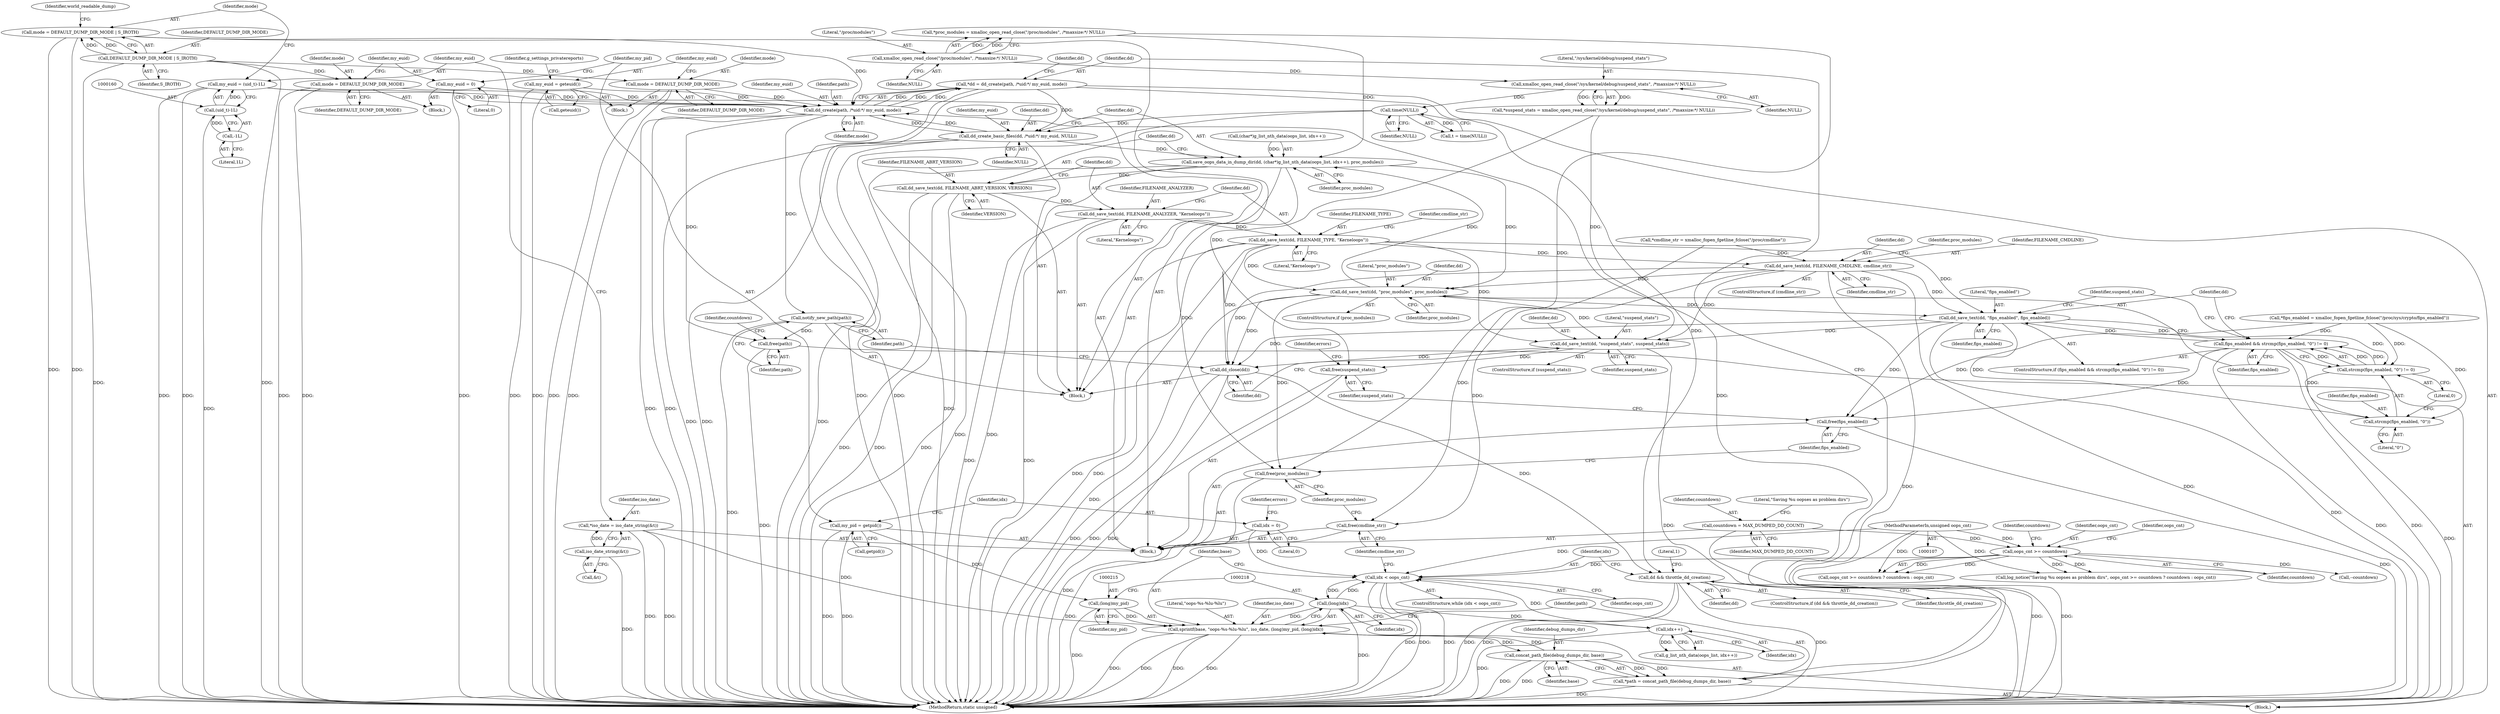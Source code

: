 digraph "0_abrt_8939398b82006ba1fec4ed491339fc075f43fc7c_4@API" {
"1000227" [label="(Call,*dd = dd_create(path, /*uid:*/ my_euid, mode))"];
"1000229" [label="(Call,dd_create(path, /*uid:*/ my_euid, mode))"];
"1000221" [label="(Call,*path = concat_path_file(debug_dumps_dir, base))"];
"1000223" [label="(Call,concat_path_file(debug_dumps_dir, base))"];
"1000210" [label="(Call,sprintf(base, \"oops-%s-%lu-%lu\", iso_date, (long)my_pid, (long)idx))"];
"1000151" [label="(Call,*iso_date = iso_date_string(&t))"];
"1000153" [label="(Call,iso_date_string(&t))"];
"1000214" [label="(Call,(long)my_pid)"];
"1000193" [label="(Call,my_pid = getpid())"];
"1000217" [label="(Call,(long)idx)"];
"1000205" [label="(Call,idx < oops_cnt)"];
"1000246" [label="(Call,idx++)"];
"1000197" [label="(Call,idx = 0)"];
"1000109" [label="(MethodParameterIn,unsigned oops_cnt)"];
"1000118" [label="(Call,oops_cnt >= countdown)"];
"1000112" [label="(Call,countdown = MAX_DUMPED_DD_COUNT)"];
"1000189" [label="(Call,my_euid = 0)"];
"1000236" [label="(Call,dd_create_basic_files(dd, /*uid:*/ my_euid, NULL))"];
"1000227" [label="(Call,*dd = dd_create(path, /*uid:*/ my_euid, mode))"];
"1000148" [label="(Call,time(NULL))"];
"1000142" [label="(Call,xmalloc_open_read_close(\"/sys/kernel/debug/suspend_stats\", /*maxsize:*/ NULL))"];
"1000136" [label="(Call,xmalloc_open_read_close(\"/proc/modules\", /*maxsize:*/ NULL))"];
"1000157" [label="(Call,my_euid = (uid_t)-1L)"];
"1000159" [label="(Call,(uid_t)-1L)"];
"1000161" [label="(Call,-1L)"];
"1000176" [label="(Call,my_euid = geteuid())"];
"1000186" [label="(Call,mode = DEFAULT_DUMP_DIR_MODE)"];
"1000166" [label="(Call,DEFAULT_DUMP_DIR_MODE | S_IROTH)"];
"1000173" [label="(Call,mode = DEFAULT_DUMP_DIR_MODE)"];
"1000164" [label="(Call,mode = DEFAULT_DUMP_DIR_MODE | S_IROTH)"];
"1000307" [label="(Call,dd && throttle_dd_creation)"];
"1000293" [label="(Call,notify_new_path(path))"];
"1000298" [label="(Call,free(path))"];
"1000240" [label="(Call,save_oops_data_in_dump_dir(dd, (char*)g_list_nth_data(oops_list, idx++), proc_modules))"];
"1000249" [label="(Call,dd_save_text(dd, FILENAME_ABRT_VERSION, VERSION))"];
"1000253" [label="(Call,dd_save_text(dd, FILENAME_ANALYZER, \"Kerneloops\"))"];
"1000257" [label="(Call,dd_save_text(dd, FILENAME_TYPE, \"Kerneloops\"))"];
"1000263" [label="(Call,dd_save_text(dd, FILENAME_CMDLINE, cmdline_str))"];
"1000269" [label="(Call,dd_save_text(dd, \"proc_modules\", proc_modules))"];
"1000281" [label="(Call,dd_save_text(dd, \"fips_enabled\", fips_enabled))"];
"1000274" [label="(Call,fips_enabled && strcmp(fips_enabled, \"0\") != 0)"];
"1000276" [label="(Call,strcmp(fips_enabled, \"0\") != 0)"];
"1000277" [label="(Call,strcmp(fips_enabled, \"0\"))"];
"1000316" [label="(Call,free(fips_enabled))"];
"1000287" [label="(Call,dd_save_text(dd, \"suspend_stats\", suspend_stats))"];
"1000291" [label="(Call,dd_close(dd))"];
"1000318" [label="(Call,free(suspend_stats))"];
"1000314" [label="(Call,free(proc_modules))"];
"1000312" [label="(Call,free(cmdline_str))"];
"1000177" [label="(Identifier,my_euid)"];
"1000241" [label="(Identifier,dd)"];
"1000112" [label="(Call,countdown = MAX_DUMPED_DD_COUNT)"];
"1000231" [label="(Identifier,my_euid)"];
"1000254" [label="(Identifier,dd)"];
"1000269" [label="(Call,dd_save_text(dd, \"proc_modules\", proc_modules))"];
"1000229" [label="(Call,dd_create(path, /*uid:*/ my_euid, mode))"];
"1000114" [label="(Identifier,MAX_DUMPED_DD_COUNT)"];
"1000321" [label="(Identifier,errors)"];
"1000222" [label="(Identifier,path)"];
"1000284" [label="(Identifier,fips_enabled)"];
"1000152" [label="(Identifier,iso_date)"];
"1000322" [label="(MethodReturn,static unsigned)"];
"1000314" [label="(Call,free(proc_modules))"];
"1000256" [label="(Literal,\"Kerneloops\")"];
"1000118" [label="(Call,oops_cnt >= countdown)"];
"1000266" [label="(Identifier,cmdline_str)"];
"1000207" [label="(Identifier,oops_cnt)"];
"1000249" [label="(Call,dd_save_text(dd, FILENAME_ABRT_VERSION, VERSION))"];
"1000262" [label="(Identifier,cmdline_str)"];
"1000225" [label="(Identifier,base)"];
"1000283" [label="(Literal,\"fips_enabled\")"];
"1000210" [label="(Call,sprintf(base, \"oops-%s-%lu-%lu\", iso_date, (long)my_pid, (long)idx))"];
"1000171" [label="(Identifier,world_readable_dump)"];
"1000178" [label="(Call,geteuid())"];
"1000278" [label="(Identifier,fips_enabled)"];
"1000199" [label="(Literal,0)"];
"1000246" [label="(Call,idx++)"];
"1000212" [label="(Literal,\"oops-%s-%lu-%lu\")"];
"1000137" [label="(Literal,\"/proc/modules\")"];
"1000149" [label="(Identifier,NULL)"];
"1000129" [label="(Call,*fips_enabled = xmalloc_fopen_fgetline_fclose(\"/proc/sys/crypto/fips_enabled\"))"];
"1000289" [label="(Literal,\"suspend_stats\")"];
"1000188" [label="(Identifier,DEFAULT_DUMP_DIR_MODE)"];
"1000157" [label="(Call,my_euid = (uid_t)-1L)"];
"1000228" [label="(Identifier,dd)"];
"1000134" [label="(Call,*proc_modules = xmalloc_open_read_close(\"/proc/modules\", /*maxsize:*/ NULL))"];
"1000161" [label="(Call,-1L)"];
"1000309" [label="(Identifier,throttle_dd_creation)"];
"1000259" [label="(Identifier,FILENAME_TYPE)"];
"1000234" [label="(Identifier,dd)"];
"1000317" [label="(Identifier,fips_enabled)"];
"1000120" [label="(Identifier,countdown)"];
"1000124" [label="(Call,*cmdline_str = xmalloc_fopen_fgetline_fclose(\"/proc/cmdline\"))"];
"1000319" [label="(Identifier,suspend_stats)"];
"1000257" [label="(Call,dd_save_text(dd, FILENAME_TYPE, \"Kerneloops\"))"];
"1000271" [label="(Literal,\"proc_modules\")"];
"1000316" [label="(Call,free(fips_enabled))"];
"1000311" [label="(Literal,1)"];
"1000146" [label="(Call,t = time(NULL))"];
"1000292" [label="(Identifier,dd)"];
"1000219" [label="(Identifier,idx)"];
"1000275" [label="(Identifier,fips_enabled)"];
"1000176" [label="(Call,my_euid = geteuid())"];
"1000242" [label="(Call,(char*)g_list_nth_data(oops_list, idx++))"];
"1000230" [label="(Identifier,path)"];
"1000280" [label="(Literal,0)"];
"1000195" [label="(Call,getpid())"];
"1000116" [label="(Literal,\"Saving %u oopses as problem dirs\")"];
"1000227" [label="(Call,*dd = dd_create(path, /*uid:*/ my_euid, mode))"];
"1000180" [label="(Identifier,g_settings_privatereports)"];
"1000144" [label="(Identifier,NULL)"];
"1000303" [label="(Identifier,countdown)"];
"1000173" [label="(Call,mode = DEFAULT_DUMP_DIR_MODE)"];
"1000205" [label="(Call,idx < oops_cnt)"];
"1000313" [label="(Identifier,cmdline_str)"];
"1000287" [label="(Call,dd_save_text(dd, \"suspend_stats\", suspend_stats))"];
"1000244" [label="(Call,g_list_nth_data(oops_list, idx++))"];
"1000264" [label="(Identifier,dd)"];
"1000190" [label="(Identifier,my_euid)"];
"1000261" [label="(ControlStructure,if (cmdline_str))"];
"1000138" [label="(Identifier,NULL)"];
"1000162" [label="(Literal,1L)"];
"1000202" [label="(Identifier,errors)"];
"1000302" [label="(Call,--countdown)"];
"1000143" [label="(Literal,\"/sys/kernel/debug/suspend_stats\")"];
"1000308" [label="(Identifier,dd)"];
"1000216" [label="(Identifier,my_pid)"];
"1000285" [label="(ControlStructure,if (suspend_stats))"];
"1000247" [label="(Identifier,idx)"];
"1000291" [label="(Call,dd_close(dd))"];
"1000238" [label="(Identifier,my_euid)"];
"1000175" [label="(Identifier,DEFAULT_DUMP_DIR_MODE)"];
"1000277" [label="(Call,strcmp(fips_enabled, \"0\"))"];
"1000117" [label="(Call,oops_cnt >= countdown ? countdown : oops_cnt)"];
"1000250" [label="(Identifier,dd)"];
"1000172" [label="(Block,)"];
"1000268" [label="(Identifier,proc_modules)"];
"1000191" [label="(Literal,0)"];
"1000140" [label="(Call,*suspend_stats = xmalloc_open_read_close(\"/sys/kernel/debug/suspend_stats\", /*maxsize:*/ NULL))"];
"1000260" [label="(Literal,\"Kerneloops\")"];
"1000273" [label="(ControlStructure,if (fips_enabled && strcmp(fips_enabled, \"0\") != 0))"];
"1000288" [label="(Identifier,dd)"];
"1000122" [label="(Identifier,oops_cnt)"];
"1000232" [label="(Identifier,mode)"];
"1000174" [label="(Identifier,mode)"];
"1000251" [label="(Identifier,FILENAME_ABRT_VERSION)"];
"1000307" [label="(Call,dd && throttle_dd_creation)"];
"1000318" [label="(Call,free(suspend_stats))"];
"1000148" [label="(Call,time(NULL))"];
"1000270" [label="(Identifier,dd)"];
"1000213" [label="(Identifier,iso_date)"];
"1000158" [label="(Identifier,my_euid)"];
"1000198" [label="(Identifier,idx)"];
"1000208" [label="(Block,)"];
"1000154" [label="(Call,&t)"];
"1000186" [label="(Call,mode = DEFAULT_DUMP_DIR_MODE)"];
"1000109" [label="(MethodParameterIn,unsigned oops_cnt)"];
"1000315" [label="(Identifier,proc_modules)"];
"1000110" [label="(Block,)"];
"1000193" [label="(Call,my_pid = getpid())"];
"1000306" [label="(ControlStructure,if (dd && throttle_dd_creation))"];
"1000267" [label="(ControlStructure,if (proc_modules))"];
"1000167" [label="(Identifier,DEFAULT_DUMP_DIR_MODE)"];
"1000153" [label="(Call,iso_date_string(&t))"];
"1000217" [label="(Call,(long)idx)"];
"1000121" [label="(Identifier,countdown)"];
"1000265" [label="(Identifier,FILENAME_CMDLINE)"];
"1000204" [label="(ControlStructure,while (idx < oops_cnt))"];
"1000189" [label="(Call,my_euid = 0)"];
"1000168" [label="(Identifier,S_IROTH)"];
"1000298" [label="(Call,free(path))"];
"1000272" [label="(Identifier,proc_modules)"];
"1000258" [label="(Identifier,dd)"];
"1000290" [label="(Identifier,suspend_stats)"];
"1000165" [label="(Identifier,mode)"];
"1000197" [label="(Call,idx = 0)"];
"1000281" [label="(Call,dd_save_text(dd, \"fips_enabled\", fips_enabled))"];
"1000164" [label="(Call,mode = DEFAULT_DUMP_DIR_MODE | S_IROTH)"];
"1000276" [label="(Call,strcmp(fips_enabled, \"0\") != 0)"];
"1000299" [label="(Identifier,path)"];
"1000223" [label="(Call,concat_path_file(debug_dumps_dir, base))"];
"1000237" [label="(Identifier,dd)"];
"1000113" [label="(Identifier,countdown)"];
"1000235" [label="(Block,)"];
"1000263" [label="(Call,dd_save_text(dd, FILENAME_CMDLINE, cmdline_str))"];
"1000194" [label="(Identifier,my_pid)"];
"1000274" [label="(Call,fips_enabled && strcmp(fips_enabled, \"0\") != 0)"];
"1000214" [label="(Call,(long)my_pid)"];
"1000293" [label="(Call,notify_new_path(path))"];
"1000166" [label="(Call,DEFAULT_DUMP_DIR_MODE | S_IROTH)"];
"1000206" [label="(Identifier,idx)"];
"1000187" [label="(Identifier,mode)"];
"1000248" [label="(Identifier,proc_modules)"];
"1000286" [label="(Identifier,suspend_stats)"];
"1000252" [label="(Identifier,VERSION)"];
"1000279" [label="(Literal,\"0\")"];
"1000224" [label="(Identifier,debug_dumps_dir)"];
"1000221" [label="(Call,*path = concat_path_file(debug_dumps_dir, base))"];
"1000294" [label="(Identifier,path)"];
"1000151" [label="(Call,*iso_date = iso_date_string(&t))"];
"1000181" [label="(Block,)"];
"1000136" [label="(Call,xmalloc_open_read_close(\"/proc/modules\", /*maxsize:*/ NULL))"];
"1000253" [label="(Call,dd_save_text(dd, FILENAME_ANALYZER, \"Kerneloops\"))"];
"1000236" [label="(Call,dd_create_basic_files(dd, /*uid:*/ my_euid, NULL))"];
"1000115" [label="(Call,log_notice(\"Saving %u oopses as problem dirs\", oops_cnt >= countdown ? countdown : oops_cnt))"];
"1000240" [label="(Call,save_oops_data_in_dump_dir(dd, (char*)g_list_nth_data(oops_list, idx++), proc_modules))"];
"1000312" [label="(Call,free(cmdline_str))"];
"1000142" [label="(Call,xmalloc_open_read_close(\"/sys/kernel/debug/suspend_stats\", /*maxsize:*/ NULL))"];
"1000282" [label="(Identifier,dd)"];
"1000159" [label="(Call,(uid_t)-1L)"];
"1000255" [label="(Identifier,FILENAME_ANALYZER)"];
"1000119" [label="(Identifier,oops_cnt)"];
"1000211" [label="(Identifier,base)"];
"1000239" [label="(Identifier,NULL)"];
"1000227" -> "1000208"  [label="AST: "];
"1000227" -> "1000229"  [label="CFG: "];
"1000228" -> "1000227"  [label="AST: "];
"1000229" -> "1000227"  [label="AST: "];
"1000234" -> "1000227"  [label="CFG: "];
"1000227" -> "1000322"  [label="DDG: "];
"1000227" -> "1000322"  [label="DDG: "];
"1000229" -> "1000227"  [label="DDG: "];
"1000229" -> "1000227"  [label="DDG: "];
"1000229" -> "1000227"  [label="DDG: "];
"1000227" -> "1000236"  [label="DDG: "];
"1000227" -> "1000307"  [label="DDG: "];
"1000229" -> "1000232"  [label="CFG: "];
"1000230" -> "1000229"  [label="AST: "];
"1000231" -> "1000229"  [label="AST: "];
"1000232" -> "1000229"  [label="AST: "];
"1000229" -> "1000322"  [label="DDG: "];
"1000229" -> "1000322"  [label="DDG: "];
"1000221" -> "1000229"  [label="DDG: "];
"1000189" -> "1000229"  [label="DDG: "];
"1000236" -> "1000229"  [label="DDG: "];
"1000157" -> "1000229"  [label="DDG: "];
"1000176" -> "1000229"  [label="DDG: "];
"1000186" -> "1000229"  [label="DDG: "];
"1000173" -> "1000229"  [label="DDG: "];
"1000164" -> "1000229"  [label="DDG: "];
"1000229" -> "1000236"  [label="DDG: "];
"1000229" -> "1000293"  [label="DDG: "];
"1000229" -> "1000298"  [label="DDG: "];
"1000221" -> "1000208"  [label="AST: "];
"1000221" -> "1000223"  [label="CFG: "];
"1000222" -> "1000221"  [label="AST: "];
"1000223" -> "1000221"  [label="AST: "];
"1000228" -> "1000221"  [label="CFG: "];
"1000221" -> "1000322"  [label="DDG: "];
"1000223" -> "1000221"  [label="DDG: "];
"1000223" -> "1000221"  [label="DDG: "];
"1000223" -> "1000225"  [label="CFG: "];
"1000224" -> "1000223"  [label="AST: "];
"1000225" -> "1000223"  [label="AST: "];
"1000223" -> "1000322"  [label="DDG: "];
"1000223" -> "1000322"  [label="DDG: "];
"1000223" -> "1000210"  [label="DDG: "];
"1000210" -> "1000223"  [label="DDG: "];
"1000210" -> "1000208"  [label="AST: "];
"1000210" -> "1000217"  [label="CFG: "];
"1000211" -> "1000210"  [label="AST: "];
"1000212" -> "1000210"  [label="AST: "];
"1000213" -> "1000210"  [label="AST: "];
"1000214" -> "1000210"  [label="AST: "];
"1000217" -> "1000210"  [label="AST: "];
"1000222" -> "1000210"  [label="CFG: "];
"1000210" -> "1000322"  [label="DDG: "];
"1000210" -> "1000322"  [label="DDG: "];
"1000210" -> "1000322"  [label="DDG: "];
"1000210" -> "1000322"  [label="DDG: "];
"1000151" -> "1000210"  [label="DDG: "];
"1000214" -> "1000210"  [label="DDG: "];
"1000217" -> "1000210"  [label="DDG: "];
"1000151" -> "1000110"  [label="AST: "];
"1000151" -> "1000153"  [label="CFG: "];
"1000152" -> "1000151"  [label="AST: "];
"1000153" -> "1000151"  [label="AST: "];
"1000158" -> "1000151"  [label="CFG: "];
"1000151" -> "1000322"  [label="DDG: "];
"1000151" -> "1000322"  [label="DDG: "];
"1000153" -> "1000151"  [label="DDG: "];
"1000153" -> "1000154"  [label="CFG: "];
"1000154" -> "1000153"  [label="AST: "];
"1000153" -> "1000322"  [label="DDG: "];
"1000214" -> "1000216"  [label="CFG: "];
"1000215" -> "1000214"  [label="AST: "];
"1000216" -> "1000214"  [label="AST: "];
"1000218" -> "1000214"  [label="CFG: "];
"1000214" -> "1000322"  [label="DDG: "];
"1000193" -> "1000214"  [label="DDG: "];
"1000193" -> "1000110"  [label="AST: "];
"1000193" -> "1000195"  [label="CFG: "];
"1000194" -> "1000193"  [label="AST: "];
"1000195" -> "1000193"  [label="AST: "];
"1000198" -> "1000193"  [label="CFG: "];
"1000193" -> "1000322"  [label="DDG: "];
"1000193" -> "1000322"  [label="DDG: "];
"1000217" -> "1000219"  [label="CFG: "];
"1000218" -> "1000217"  [label="AST: "];
"1000219" -> "1000217"  [label="AST: "];
"1000217" -> "1000322"  [label="DDG: "];
"1000217" -> "1000205"  [label="DDG: "];
"1000205" -> "1000217"  [label="DDG: "];
"1000217" -> "1000246"  [label="DDG: "];
"1000205" -> "1000204"  [label="AST: "];
"1000205" -> "1000207"  [label="CFG: "];
"1000206" -> "1000205"  [label="AST: "];
"1000207" -> "1000205"  [label="AST: "];
"1000211" -> "1000205"  [label="CFG: "];
"1000313" -> "1000205"  [label="CFG: "];
"1000205" -> "1000322"  [label="DDG: "];
"1000205" -> "1000322"  [label="DDG: "];
"1000205" -> "1000322"  [label="DDG: "];
"1000246" -> "1000205"  [label="DDG: "];
"1000197" -> "1000205"  [label="DDG: "];
"1000109" -> "1000205"  [label="DDG: "];
"1000118" -> "1000205"  [label="DDG: "];
"1000246" -> "1000244"  [label="AST: "];
"1000246" -> "1000247"  [label="CFG: "];
"1000247" -> "1000246"  [label="AST: "];
"1000244" -> "1000246"  [label="CFG: "];
"1000246" -> "1000322"  [label="DDG: "];
"1000246" -> "1000244"  [label="DDG: "];
"1000197" -> "1000110"  [label="AST: "];
"1000197" -> "1000199"  [label="CFG: "];
"1000198" -> "1000197"  [label="AST: "];
"1000199" -> "1000197"  [label="AST: "];
"1000202" -> "1000197"  [label="CFG: "];
"1000109" -> "1000107"  [label="AST: "];
"1000109" -> "1000322"  [label="DDG: "];
"1000109" -> "1000115"  [label="DDG: "];
"1000109" -> "1000118"  [label="DDG: "];
"1000109" -> "1000117"  [label="DDG: "];
"1000118" -> "1000117"  [label="AST: "];
"1000118" -> "1000120"  [label="CFG: "];
"1000119" -> "1000118"  [label="AST: "];
"1000120" -> "1000118"  [label="AST: "];
"1000121" -> "1000118"  [label="CFG: "];
"1000122" -> "1000118"  [label="CFG: "];
"1000118" -> "1000115"  [label="DDG: "];
"1000118" -> "1000115"  [label="DDG: "];
"1000112" -> "1000118"  [label="DDG: "];
"1000118" -> "1000117"  [label="DDG: "];
"1000118" -> "1000117"  [label="DDG: "];
"1000118" -> "1000302"  [label="DDG: "];
"1000112" -> "1000110"  [label="AST: "];
"1000112" -> "1000114"  [label="CFG: "];
"1000113" -> "1000112"  [label="AST: "];
"1000114" -> "1000112"  [label="AST: "];
"1000116" -> "1000112"  [label="CFG: "];
"1000112" -> "1000322"  [label="DDG: "];
"1000189" -> "1000181"  [label="AST: "];
"1000189" -> "1000191"  [label="CFG: "];
"1000190" -> "1000189"  [label="AST: "];
"1000191" -> "1000189"  [label="AST: "];
"1000194" -> "1000189"  [label="CFG: "];
"1000189" -> "1000322"  [label="DDG: "];
"1000236" -> "1000235"  [label="AST: "];
"1000236" -> "1000239"  [label="CFG: "];
"1000237" -> "1000236"  [label="AST: "];
"1000238" -> "1000236"  [label="AST: "];
"1000239" -> "1000236"  [label="AST: "];
"1000241" -> "1000236"  [label="CFG: "];
"1000236" -> "1000322"  [label="DDG: "];
"1000236" -> "1000322"  [label="DDG: "];
"1000236" -> "1000322"  [label="DDG: "];
"1000148" -> "1000236"  [label="DDG: "];
"1000236" -> "1000240"  [label="DDG: "];
"1000148" -> "1000146"  [label="AST: "];
"1000148" -> "1000149"  [label="CFG: "];
"1000149" -> "1000148"  [label="AST: "];
"1000146" -> "1000148"  [label="CFG: "];
"1000148" -> "1000322"  [label="DDG: "];
"1000148" -> "1000146"  [label="DDG: "];
"1000142" -> "1000148"  [label="DDG: "];
"1000142" -> "1000140"  [label="AST: "];
"1000142" -> "1000144"  [label="CFG: "];
"1000143" -> "1000142"  [label="AST: "];
"1000144" -> "1000142"  [label="AST: "];
"1000140" -> "1000142"  [label="CFG: "];
"1000142" -> "1000140"  [label="DDG: "];
"1000142" -> "1000140"  [label="DDG: "];
"1000136" -> "1000142"  [label="DDG: "];
"1000136" -> "1000134"  [label="AST: "];
"1000136" -> "1000138"  [label="CFG: "];
"1000137" -> "1000136"  [label="AST: "];
"1000138" -> "1000136"  [label="AST: "];
"1000134" -> "1000136"  [label="CFG: "];
"1000136" -> "1000134"  [label="DDG: "];
"1000136" -> "1000134"  [label="DDG: "];
"1000157" -> "1000110"  [label="AST: "];
"1000157" -> "1000159"  [label="CFG: "];
"1000158" -> "1000157"  [label="AST: "];
"1000159" -> "1000157"  [label="AST: "];
"1000165" -> "1000157"  [label="CFG: "];
"1000157" -> "1000322"  [label="DDG: "];
"1000157" -> "1000322"  [label="DDG: "];
"1000159" -> "1000157"  [label="DDG: "];
"1000159" -> "1000161"  [label="CFG: "];
"1000160" -> "1000159"  [label="AST: "];
"1000161" -> "1000159"  [label="AST: "];
"1000159" -> "1000322"  [label="DDG: "];
"1000161" -> "1000159"  [label="DDG: "];
"1000161" -> "1000162"  [label="CFG: "];
"1000162" -> "1000161"  [label="AST: "];
"1000176" -> "1000172"  [label="AST: "];
"1000176" -> "1000178"  [label="CFG: "];
"1000177" -> "1000176"  [label="AST: "];
"1000178" -> "1000176"  [label="AST: "];
"1000180" -> "1000176"  [label="CFG: "];
"1000176" -> "1000322"  [label="DDG: "];
"1000176" -> "1000322"  [label="DDG: "];
"1000186" -> "1000181"  [label="AST: "];
"1000186" -> "1000188"  [label="CFG: "];
"1000187" -> "1000186"  [label="AST: "];
"1000188" -> "1000186"  [label="AST: "];
"1000190" -> "1000186"  [label="CFG: "];
"1000186" -> "1000322"  [label="DDG: "];
"1000186" -> "1000322"  [label="DDG: "];
"1000166" -> "1000186"  [label="DDG: "];
"1000166" -> "1000164"  [label="AST: "];
"1000166" -> "1000168"  [label="CFG: "];
"1000167" -> "1000166"  [label="AST: "];
"1000168" -> "1000166"  [label="AST: "];
"1000164" -> "1000166"  [label="CFG: "];
"1000166" -> "1000322"  [label="DDG: "];
"1000166" -> "1000322"  [label="DDG: "];
"1000166" -> "1000164"  [label="DDG: "];
"1000166" -> "1000164"  [label="DDG: "];
"1000166" -> "1000173"  [label="DDG: "];
"1000173" -> "1000172"  [label="AST: "];
"1000173" -> "1000175"  [label="CFG: "];
"1000174" -> "1000173"  [label="AST: "];
"1000175" -> "1000173"  [label="AST: "];
"1000177" -> "1000173"  [label="CFG: "];
"1000173" -> "1000322"  [label="DDG: "];
"1000173" -> "1000322"  [label="DDG: "];
"1000164" -> "1000110"  [label="AST: "];
"1000165" -> "1000164"  [label="AST: "];
"1000171" -> "1000164"  [label="CFG: "];
"1000164" -> "1000322"  [label="DDG: "];
"1000164" -> "1000322"  [label="DDG: "];
"1000307" -> "1000306"  [label="AST: "];
"1000307" -> "1000308"  [label="CFG: "];
"1000307" -> "1000309"  [label="CFG: "];
"1000308" -> "1000307"  [label="AST: "];
"1000309" -> "1000307"  [label="AST: "];
"1000206" -> "1000307"  [label="CFG: "];
"1000311" -> "1000307"  [label="CFG: "];
"1000307" -> "1000322"  [label="DDG: "];
"1000307" -> "1000322"  [label="DDG: "];
"1000307" -> "1000322"  [label="DDG: "];
"1000291" -> "1000307"  [label="DDG: "];
"1000293" -> "1000235"  [label="AST: "];
"1000293" -> "1000294"  [label="CFG: "];
"1000294" -> "1000293"  [label="AST: "];
"1000299" -> "1000293"  [label="CFG: "];
"1000293" -> "1000322"  [label="DDG: "];
"1000293" -> "1000298"  [label="DDG: "];
"1000298" -> "1000208"  [label="AST: "];
"1000298" -> "1000299"  [label="CFG: "];
"1000299" -> "1000298"  [label="AST: "];
"1000303" -> "1000298"  [label="CFG: "];
"1000298" -> "1000322"  [label="DDG: "];
"1000240" -> "1000235"  [label="AST: "];
"1000240" -> "1000248"  [label="CFG: "];
"1000241" -> "1000240"  [label="AST: "];
"1000242" -> "1000240"  [label="AST: "];
"1000248" -> "1000240"  [label="AST: "];
"1000250" -> "1000240"  [label="CFG: "];
"1000240" -> "1000322"  [label="DDG: "];
"1000240" -> "1000322"  [label="DDG: "];
"1000242" -> "1000240"  [label="DDG: "];
"1000134" -> "1000240"  [label="DDG: "];
"1000269" -> "1000240"  [label="DDG: "];
"1000240" -> "1000249"  [label="DDG: "];
"1000240" -> "1000269"  [label="DDG: "];
"1000240" -> "1000314"  [label="DDG: "];
"1000249" -> "1000235"  [label="AST: "];
"1000249" -> "1000252"  [label="CFG: "];
"1000250" -> "1000249"  [label="AST: "];
"1000251" -> "1000249"  [label="AST: "];
"1000252" -> "1000249"  [label="AST: "];
"1000254" -> "1000249"  [label="CFG: "];
"1000249" -> "1000322"  [label="DDG: "];
"1000249" -> "1000322"  [label="DDG: "];
"1000249" -> "1000322"  [label="DDG: "];
"1000249" -> "1000253"  [label="DDG: "];
"1000253" -> "1000235"  [label="AST: "];
"1000253" -> "1000256"  [label="CFG: "];
"1000254" -> "1000253"  [label="AST: "];
"1000255" -> "1000253"  [label="AST: "];
"1000256" -> "1000253"  [label="AST: "];
"1000258" -> "1000253"  [label="CFG: "];
"1000253" -> "1000322"  [label="DDG: "];
"1000253" -> "1000322"  [label="DDG: "];
"1000253" -> "1000257"  [label="DDG: "];
"1000257" -> "1000235"  [label="AST: "];
"1000257" -> "1000260"  [label="CFG: "];
"1000258" -> "1000257"  [label="AST: "];
"1000259" -> "1000257"  [label="AST: "];
"1000260" -> "1000257"  [label="AST: "];
"1000262" -> "1000257"  [label="CFG: "];
"1000257" -> "1000322"  [label="DDG: "];
"1000257" -> "1000322"  [label="DDG: "];
"1000257" -> "1000263"  [label="DDG: "];
"1000257" -> "1000269"  [label="DDG: "];
"1000257" -> "1000281"  [label="DDG: "];
"1000257" -> "1000287"  [label="DDG: "];
"1000257" -> "1000291"  [label="DDG: "];
"1000263" -> "1000261"  [label="AST: "];
"1000263" -> "1000266"  [label="CFG: "];
"1000264" -> "1000263"  [label="AST: "];
"1000265" -> "1000263"  [label="AST: "];
"1000266" -> "1000263"  [label="AST: "];
"1000268" -> "1000263"  [label="CFG: "];
"1000263" -> "1000322"  [label="DDG: "];
"1000263" -> "1000322"  [label="DDG: "];
"1000124" -> "1000263"  [label="DDG: "];
"1000263" -> "1000269"  [label="DDG: "];
"1000263" -> "1000281"  [label="DDG: "];
"1000263" -> "1000287"  [label="DDG: "];
"1000263" -> "1000291"  [label="DDG: "];
"1000263" -> "1000312"  [label="DDG: "];
"1000269" -> "1000267"  [label="AST: "];
"1000269" -> "1000272"  [label="CFG: "];
"1000270" -> "1000269"  [label="AST: "];
"1000271" -> "1000269"  [label="AST: "];
"1000272" -> "1000269"  [label="AST: "];
"1000275" -> "1000269"  [label="CFG: "];
"1000269" -> "1000322"  [label="DDG: "];
"1000269" -> "1000281"  [label="DDG: "];
"1000269" -> "1000287"  [label="DDG: "];
"1000269" -> "1000291"  [label="DDG: "];
"1000269" -> "1000314"  [label="DDG: "];
"1000281" -> "1000273"  [label="AST: "];
"1000281" -> "1000284"  [label="CFG: "];
"1000282" -> "1000281"  [label="AST: "];
"1000283" -> "1000281"  [label="AST: "];
"1000284" -> "1000281"  [label="AST: "];
"1000286" -> "1000281"  [label="CFG: "];
"1000281" -> "1000322"  [label="DDG: "];
"1000281" -> "1000274"  [label="DDG: "];
"1000281" -> "1000276"  [label="DDG: "];
"1000281" -> "1000277"  [label="DDG: "];
"1000274" -> "1000281"  [label="DDG: "];
"1000281" -> "1000287"  [label="DDG: "];
"1000281" -> "1000291"  [label="DDG: "];
"1000281" -> "1000316"  [label="DDG: "];
"1000274" -> "1000273"  [label="AST: "];
"1000274" -> "1000275"  [label="CFG: "];
"1000274" -> "1000276"  [label="CFG: "];
"1000275" -> "1000274"  [label="AST: "];
"1000276" -> "1000274"  [label="AST: "];
"1000282" -> "1000274"  [label="CFG: "];
"1000286" -> "1000274"  [label="CFG: "];
"1000274" -> "1000322"  [label="DDG: "];
"1000274" -> "1000322"  [label="DDG: "];
"1000129" -> "1000274"  [label="DDG: "];
"1000276" -> "1000274"  [label="DDG: "];
"1000276" -> "1000274"  [label="DDG: "];
"1000274" -> "1000276"  [label="DDG: "];
"1000274" -> "1000277"  [label="DDG: "];
"1000274" -> "1000316"  [label="DDG: "];
"1000276" -> "1000280"  [label="CFG: "];
"1000277" -> "1000276"  [label="AST: "];
"1000280" -> "1000276"  [label="AST: "];
"1000276" -> "1000322"  [label="DDG: "];
"1000129" -> "1000276"  [label="DDG: "];
"1000277" -> "1000279"  [label="CFG: "];
"1000278" -> "1000277"  [label="AST: "];
"1000279" -> "1000277"  [label="AST: "];
"1000280" -> "1000277"  [label="CFG: "];
"1000129" -> "1000277"  [label="DDG: "];
"1000316" -> "1000110"  [label="AST: "];
"1000316" -> "1000317"  [label="CFG: "];
"1000317" -> "1000316"  [label="AST: "];
"1000319" -> "1000316"  [label="CFG: "];
"1000316" -> "1000322"  [label="DDG: "];
"1000129" -> "1000316"  [label="DDG: "];
"1000287" -> "1000285"  [label="AST: "];
"1000287" -> "1000290"  [label="CFG: "];
"1000288" -> "1000287"  [label="AST: "];
"1000289" -> "1000287"  [label="AST: "];
"1000290" -> "1000287"  [label="AST: "];
"1000292" -> "1000287"  [label="CFG: "];
"1000287" -> "1000322"  [label="DDG: "];
"1000140" -> "1000287"  [label="DDG: "];
"1000287" -> "1000291"  [label="DDG: "];
"1000287" -> "1000318"  [label="DDG: "];
"1000291" -> "1000235"  [label="AST: "];
"1000291" -> "1000292"  [label="CFG: "];
"1000292" -> "1000291"  [label="AST: "];
"1000294" -> "1000291"  [label="CFG: "];
"1000291" -> "1000322"  [label="DDG: "];
"1000291" -> "1000322"  [label="DDG: "];
"1000318" -> "1000110"  [label="AST: "];
"1000318" -> "1000319"  [label="CFG: "];
"1000319" -> "1000318"  [label="AST: "];
"1000321" -> "1000318"  [label="CFG: "];
"1000318" -> "1000322"  [label="DDG: "];
"1000140" -> "1000318"  [label="DDG: "];
"1000314" -> "1000110"  [label="AST: "];
"1000314" -> "1000315"  [label="CFG: "];
"1000315" -> "1000314"  [label="AST: "];
"1000317" -> "1000314"  [label="CFG: "];
"1000314" -> "1000322"  [label="DDG: "];
"1000134" -> "1000314"  [label="DDG: "];
"1000312" -> "1000110"  [label="AST: "];
"1000312" -> "1000313"  [label="CFG: "];
"1000313" -> "1000312"  [label="AST: "];
"1000315" -> "1000312"  [label="CFG: "];
"1000312" -> "1000322"  [label="DDG: "];
"1000124" -> "1000312"  [label="DDG: "];
}
